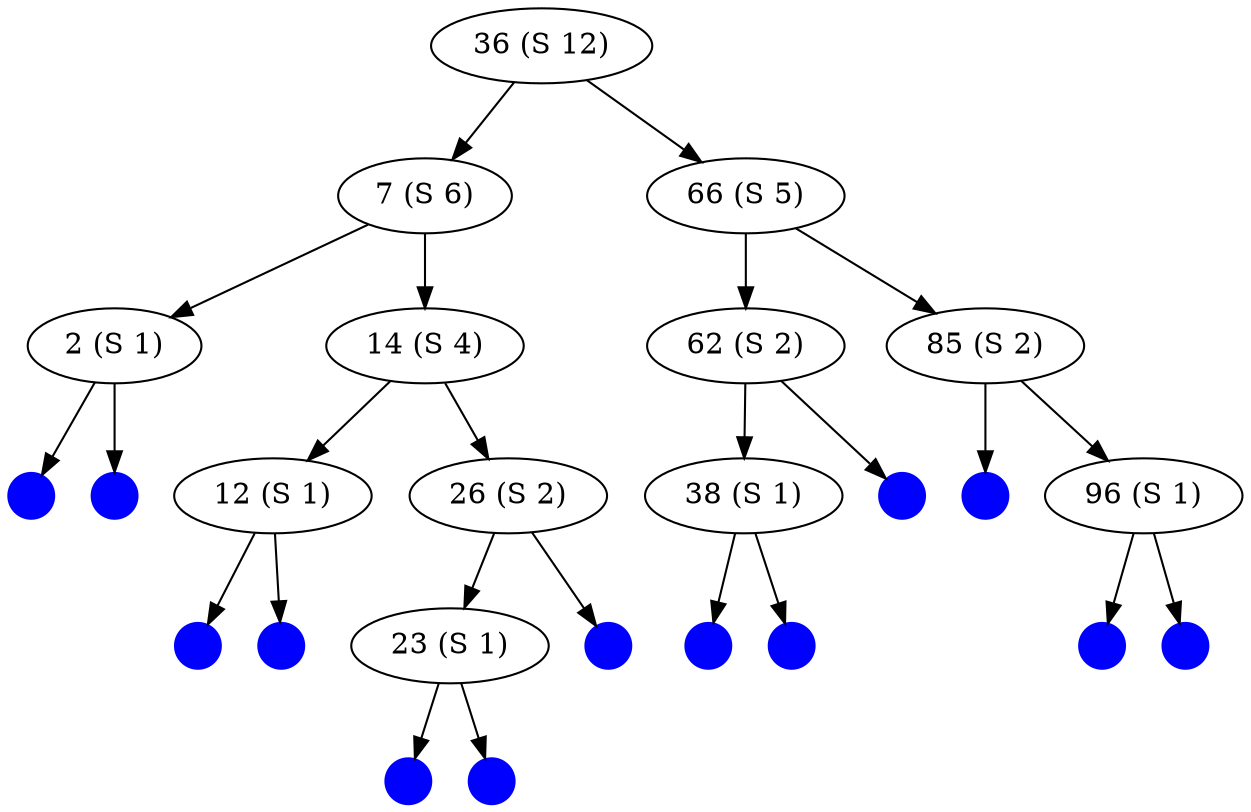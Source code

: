 digraph tree {
  {
    node[style=filled,color="blue",fillcolor="blue",shape="circle",label="",width=.3]
    l1 l2 l3 l4 l5 l6 l7 l8 l9 l10 l11 l12 l13
  }
  { node[label="36 (S 12)"] n1  }
  { node[label="7 (S 6)"  ] n2  }
  { node[label="66 (S 5)" ] n3  }
  { node[label="2 (S 1)"  ] n4  }
  { node[label="14 (S 4)" ] n5  }
  { node[label="62 (S 2)" ] n6  }
  { node[label="85 (S 2)" ] n7  }
  { node[label="12 (S 1)" ] n8  }
  { node[label="26 (S 2)" ] n9  }
  { node[label="38 (S 1)" ] n10 }
  { node[label="96 (S 1)" ] n11 }
  { node[label="23 (S 1)" ] n12 }

  ordering=out;

  n1  -> n2
  n1  -> n3
  n2  -> n4
  n2  -> n5
  n3  -> n6
  n3  -> n7
  n4  -> l1
  n4  -> l2
  n5  -> n8
  n5  -> n9
  n6  -> n10
  n6  -> l3
  n7  -> l4
  n7  -> n11
  n8  -> l5
  n8  -> l6
  n9  -> n12
  n9  -> l7
  n10 -> l8
  n10 -> l9
  n11 -> l10
  n11 -> l11
  n12 -> l12
  n12 -> l13
}
